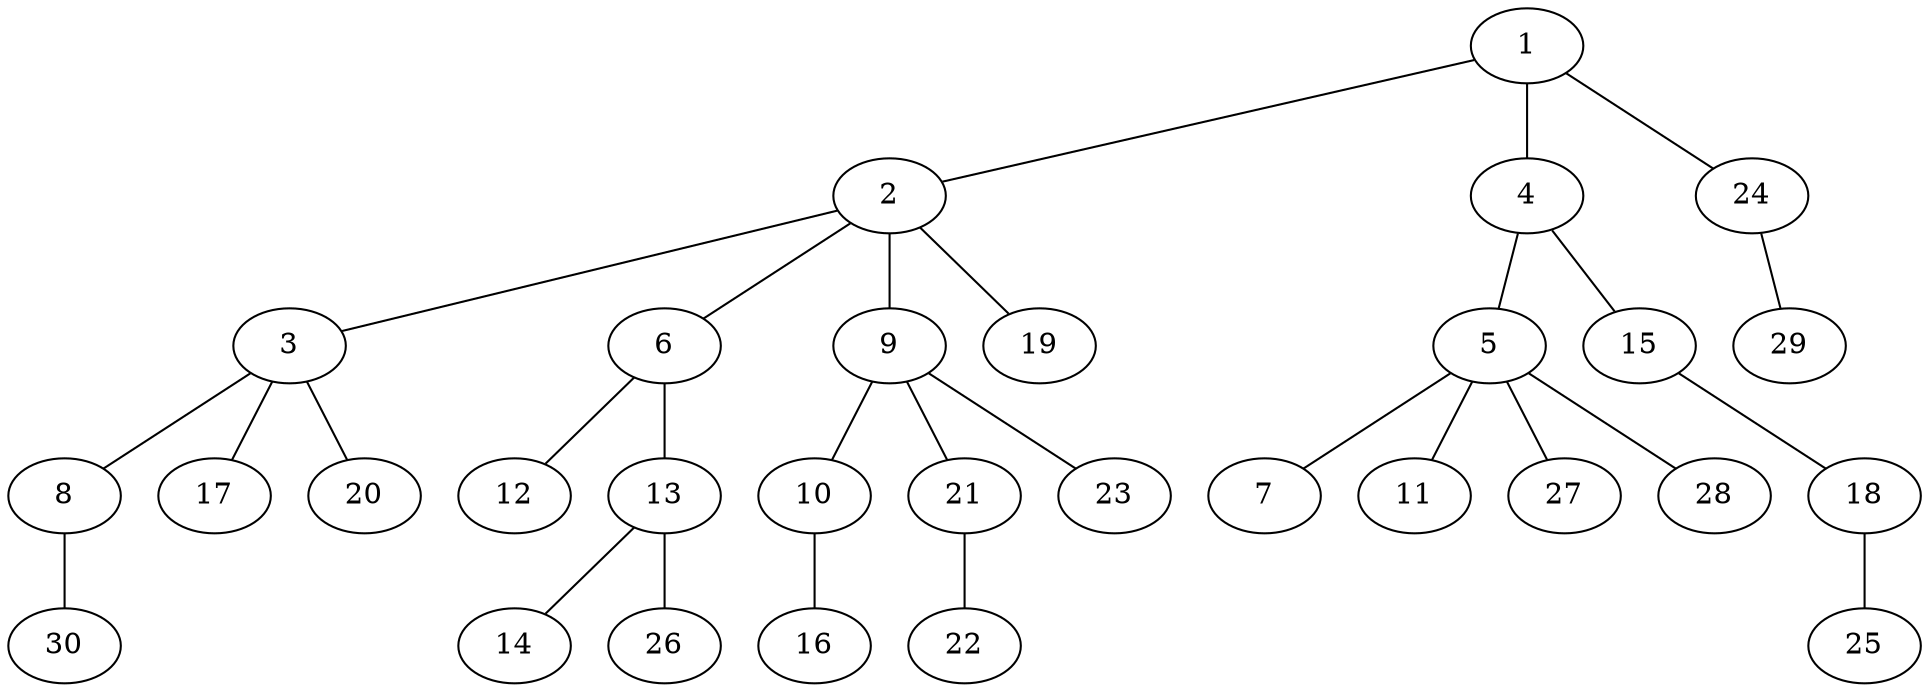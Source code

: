 graph graphname {1--2
1--4
1--24
2--3
2--6
2--9
2--19
3--8
3--17
3--20
4--5
4--15
5--7
5--11
5--27
5--28
6--12
6--13
8--30
9--10
9--21
9--23
10--16
13--14
13--26
15--18
18--25
21--22
24--29
}